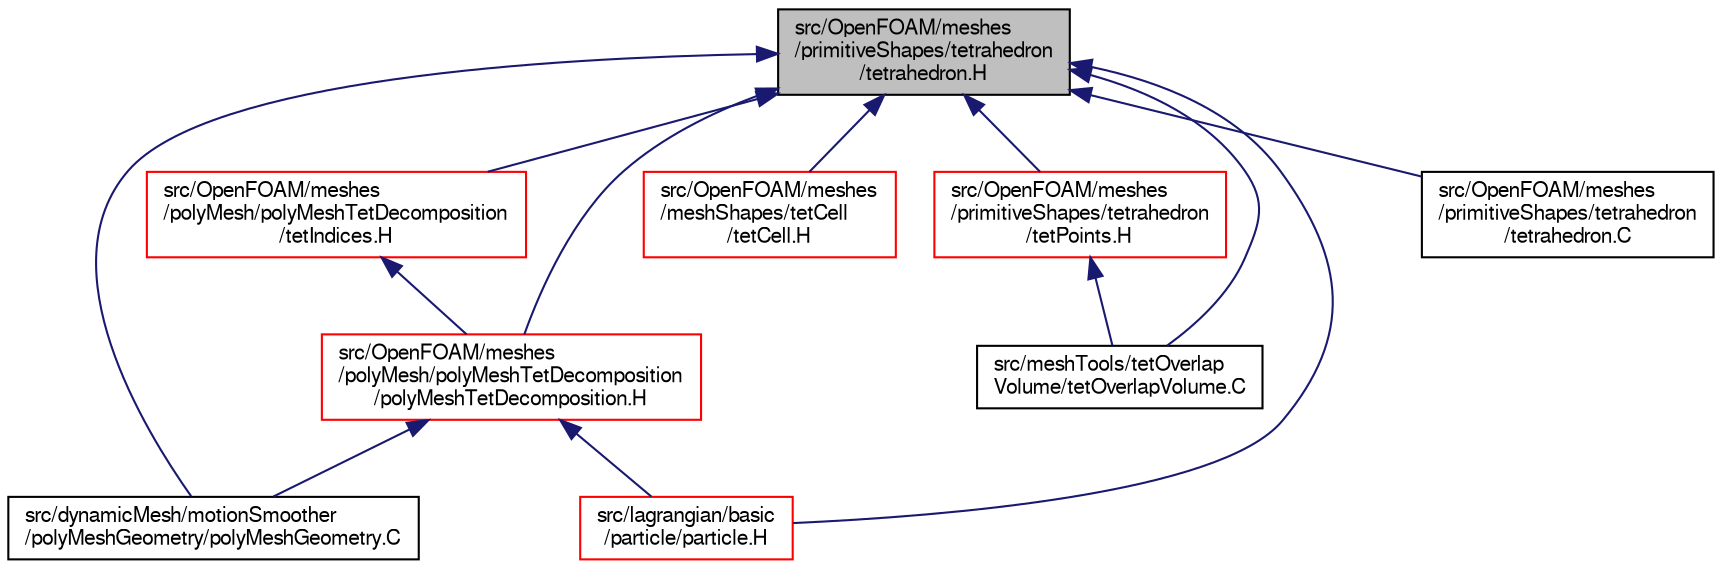 digraph "src/OpenFOAM/meshes/primitiveShapes/tetrahedron/tetrahedron.H"
{
  bgcolor="transparent";
  edge [fontname="FreeSans",fontsize="10",labelfontname="FreeSans",labelfontsize="10"];
  node [fontname="FreeSans",fontsize="10",shape=record];
  Node169 [label="src/OpenFOAM/meshes\l/primitiveShapes/tetrahedron\l/tetrahedron.H",height=0.2,width=0.4,color="black", fillcolor="grey75", style="filled", fontcolor="black"];
  Node169 -> Node170 [dir="back",color="midnightblue",fontsize="10",style="solid",fontname="FreeSans"];
  Node170 [label="src/dynamicMesh/motionSmoother\l/polyMeshGeometry/polyMeshGeometry.C",height=0.2,width=0.4,color="black",URL="$a00599.html"];
  Node169 -> Node171 [dir="back",color="midnightblue",fontsize="10",style="solid",fontname="FreeSans"];
  Node171 [label="src/lagrangian/basic\l/particle/particle.H",height=0.2,width=0.4,color="red",URL="$a04889.html"];
  Node169 -> Node305 [dir="back",color="midnightblue",fontsize="10",style="solid",fontname="FreeSans"];
  Node305 [label="src/meshTools/tetOverlap\lVolume/tetOverlapVolume.C",height=0.2,width=0.4,color="black",URL="$a08168.html"];
  Node169 -> Node306 [dir="back",color="midnightblue",fontsize="10",style="solid",fontname="FreeSans"];
  Node306 [label="src/OpenFOAM/meshes\l/meshShapes/tetCell\l/tetCell.H",height=0.2,width=0.4,color="red",URL="$a11357.html"];
  Node169 -> Node335 [dir="back",color="midnightblue",fontsize="10",style="solid",fontname="FreeSans"];
  Node335 [label="src/OpenFOAM/meshes\l/polyMesh/polyMeshTetDecomposition\l/polyMeshTetDecomposition.H",height=0.2,width=0.4,color="red",URL="$a11657.html"];
  Node335 -> Node170 [dir="back",color="midnightblue",fontsize="10",style="solid",fontname="FreeSans"];
  Node335 -> Node171 [dir="back",color="midnightblue",fontsize="10",style="solid",fontname="FreeSans"];
  Node169 -> Node343 [dir="back",color="midnightblue",fontsize="10",style="solid",fontname="FreeSans"];
  Node343 [label="src/OpenFOAM/meshes\l/polyMesh/polyMeshTetDecomposition\l/tetIndices.H",height=0.2,width=0.4,color="red",URL="$a11663.html"];
  Node343 -> Node335 [dir="back",color="midnightblue",fontsize="10",style="solid",fontname="FreeSans"];
  Node169 -> Node465 [dir="back",color="midnightblue",fontsize="10",style="solid",fontname="FreeSans"];
  Node465 [label="src/OpenFOAM/meshes\l/primitiveShapes/tetrahedron\l/tetPoints.H",height=0.2,width=0.4,color="red",URL="$a12086.html"];
  Node465 -> Node305 [dir="back",color="midnightblue",fontsize="10",style="solid",fontname="FreeSans"];
  Node169 -> Node467 [dir="back",color="midnightblue",fontsize="10",style="solid",fontname="FreeSans"];
  Node467 [label="src/OpenFOAM/meshes\l/primitiveShapes/tetrahedron\l/tetrahedron.C",height=0.2,width=0.4,color="black",URL="$a12089.html"];
}
